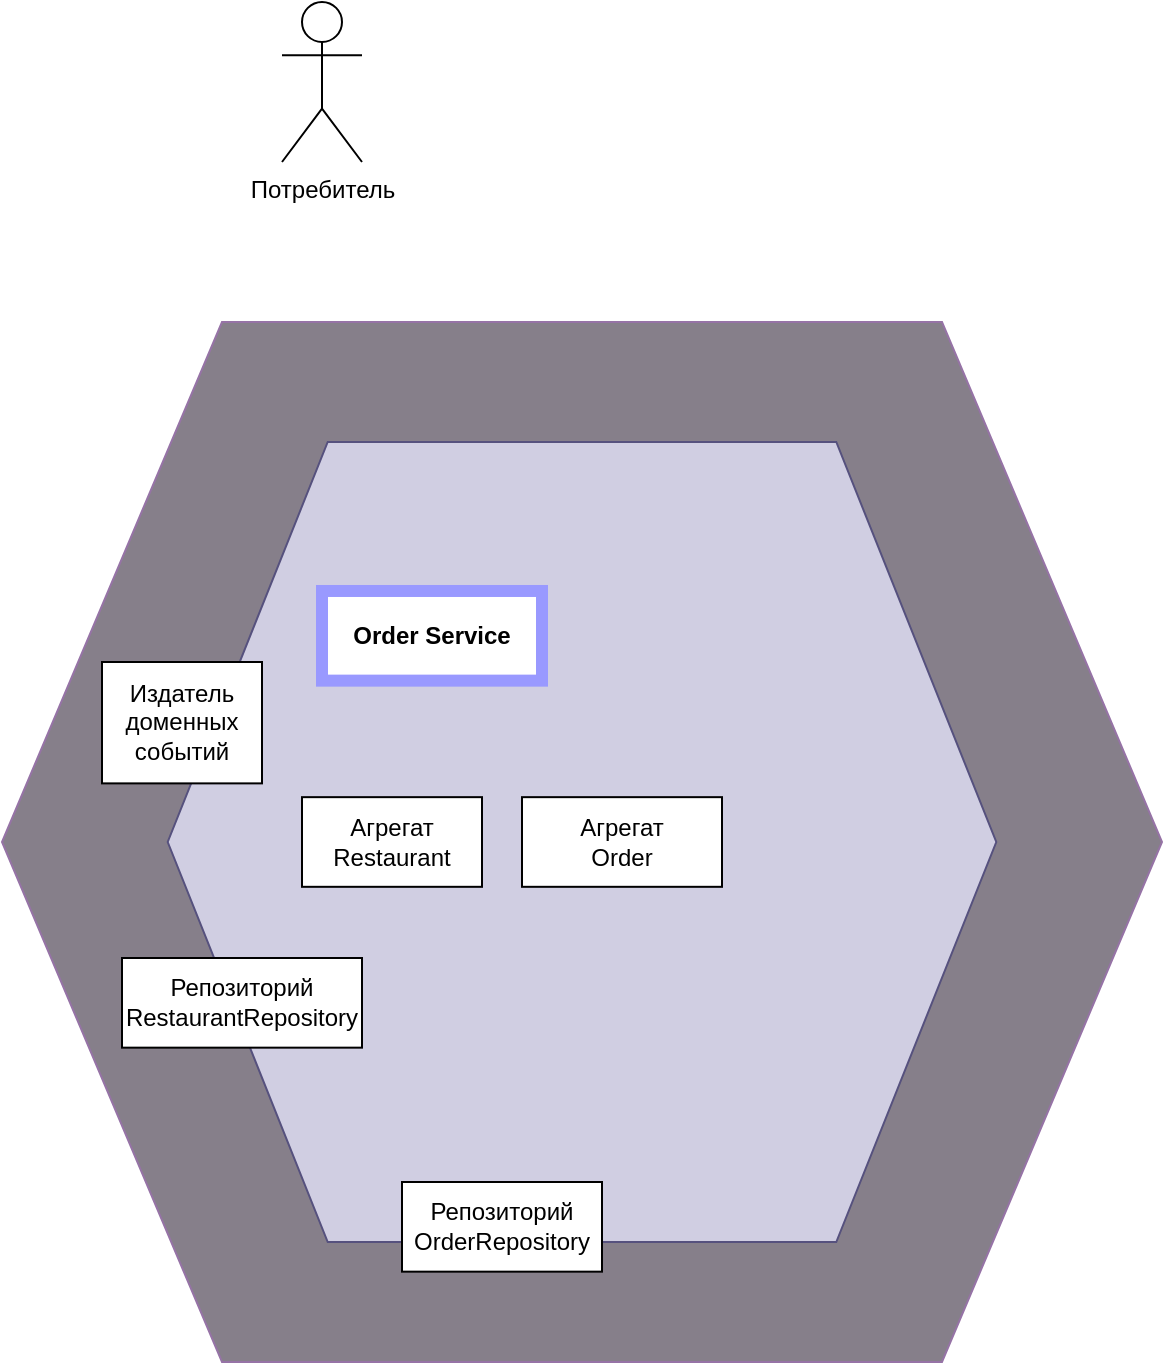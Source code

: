 <mxfile version="14.9.6" type="device"><diagram id="-a0_IH7qufb-3ULBDjIO" name="Order_bl"><mxGraphModel dx="1673" dy="1007" grid="1" gridSize="10" guides="1" tooltips="1" connect="1" arrows="1" fold="1" page="1" pageScale="1" pageWidth="850" pageHeight="1100" math="0" shadow="0"><root><mxCell id="0"/><mxCell id="1" parent="0"/><mxCell id="ZOeXHcEeWGWwQJkQ5Mm4-1" value="Потребитель" style="shape=umlActor;verticalLabelPosition=bottom;verticalAlign=top;html=1;outlineConnect=0;align=center;" vertex="1" parent="1"><mxGeometry x="180" y="50" width="40" height="80" as="geometry"/></mxCell><mxCell id="ZOeXHcEeWGWwQJkQ5Mm4-8" value="" style="group" vertex="1" connectable="0" parent="1"><mxGeometry x="40" y="210" width="580" height="520" as="geometry"/></mxCell><mxCell id="ZOeXHcEeWGWwQJkQ5Mm4-6" value="" style="shape=hexagon;perimeter=hexagonPerimeter2;whiteSpace=wrap;html=1;fixedSize=1;align=center;size=110;strokeColor=#9673a6;fillColor=#867F8A;" vertex="1" parent="ZOeXHcEeWGWwQJkQ5Mm4-8"><mxGeometry width="580" height="520" as="geometry"/></mxCell><mxCell id="ZOeXHcEeWGWwQJkQ5Mm4-7" value="" style="shape=hexagon;perimeter=hexagonPerimeter2;whiteSpace=wrap;html=1;fixedSize=1;align=center;size=80;fillColor=#d0cee2;strokeColor=#56517e;" vertex="1" parent="ZOeXHcEeWGWwQJkQ5Mm4-8"><mxGeometry x="82.857" y="60.0" width="414.286" height="400.0" as="geometry"/></mxCell><mxCell id="ZOeXHcEeWGWwQJkQ5Mm4-9" value="Order Service" style="rounded=0;whiteSpace=wrap;html=1;align=center;fontStyle=1;strokeWidth=6;strokeColor=#9999FF;" vertex="1" parent="ZOeXHcEeWGWwQJkQ5Mm4-8"><mxGeometry x="160" y="134.483" width="110" height="44.828" as="geometry"/></mxCell><mxCell id="ZOeXHcEeWGWwQJkQ5Mm4-11" value="Агрегат&lt;br&gt;Restaurant" style="rounded=0;whiteSpace=wrap;html=1;strokeWidth=1;align=center;" vertex="1" parent="ZOeXHcEeWGWwQJkQ5Mm4-8"><mxGeometry x="150" y="237.58" width="90" height="44.83" as="geometry"/></mxCell><mxCell id="ZOeXHcEeWGWwQJkQ5Mm4-12" value="Агрегат&lt;br&gt;Order" style="rounded=0;whiteSpace=wrap;html=1;strokeWidth=1;align=center;" vertex="1" parent="ZOeXHcEeWGWwQJkQ5Mm4-8"><mxGeometry x="260" y="237.58" width="100" height="44.83" as="geometry"/></mxCell><mxCell id="ZOeXHcEeWGWwQJkQ5Mm4-13" value="Репозиторий&lt;br&gt;RestaurantRepository" style="rounded=0;whiteSpace=wrap;html=1;strokeWidth=1;align=center;" vertex="1" parent="ZOeXHcEeWGWwQJkQ5Mm4-8"><mxGeometry x="60" y="318" width="120" height="44.83" as="geometry"/></mxCell><mxCell id="ZOeXHcEeWGWwQJkQ5Mm4-14" value="Репозиторий OrderRepository" style="rounded=0;whiteSpace=wrap;html=1;strokeWidth=1;align=center;" vertex="1" parent="ZOeXHcEeWGWwQJkQ5Mm4-8"><mxGeometry x="200" y="430" width="100" height="44.83" as="geometry"/></mxCell><mxCell id="ZOeXHcEeWGWwQJkQ5Mm4-16" value="Издатель доменных событий" style="rounded=0;whiteSpace=wrap;html=1;strokeWidth=1;align=center;" vertex="1" parent="ZOeXHcEeWGWwQJkQ5Mm4-8"><mxGeometry x="50" y="170" width="80" height="60.69" as="geometry"/></mxCell></root></mxGraphModel></diagram></mxfile>